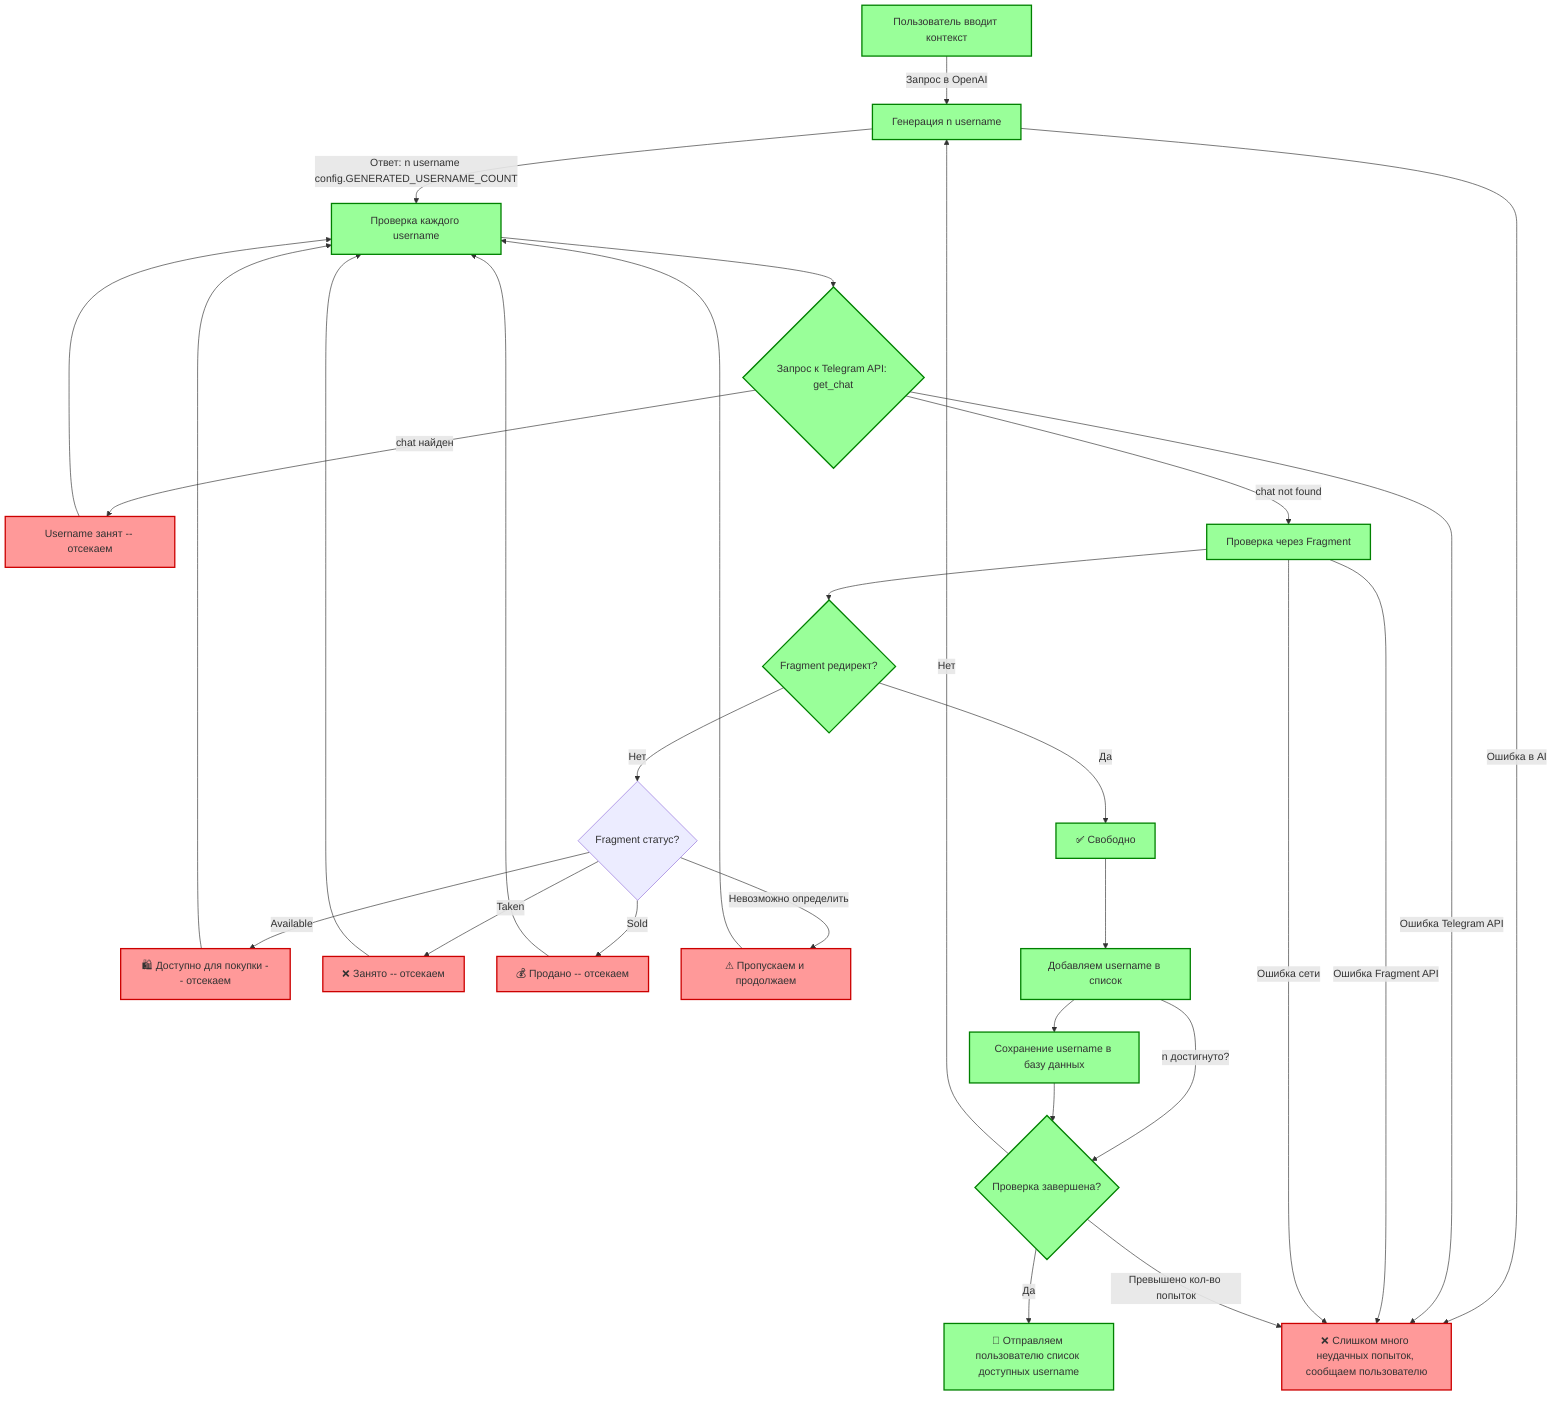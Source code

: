flowchart TD
  %% Определяем стили
  classDef success fill:#99ff99,stroke:#008000,stroke-width:2px;
  classDef failure fill:#ff9999,stroke:#cc0000,stroke-width:2px;

  %% Основной процесс генерации username
  A[Пользователь вводит контекст] -->|Запрос в OpenAI| B[Генерация n username]

  B -->|Ответ: n username config.GENERATED_USERNAME_COUNT| C[Проверка каждого username]

  C --> D{Запрос к Telegram API: get_chat}
  D -- "chat найден" --> E[Username занят -- отсекаем]:::failure --> C
  D -- "chat not found" --> F[Проверка через Fragment]

  F --> G{Fragment редирект?}
  G -- "Да" --> H[✅ Свободно]:::success
  G -- "Нет" --> I{Fragment статус?}

  %% Отсеиваем ненужные статусы
  I -- "Available" --> J[🛍 Доступно для покупки -- отсекаем]:::failure --> C
  I -- "Taken" --> K[❌ Занято -- отсекаем]:::failure --> C
  I -- "Sold" --> L[💰 Продано -- отсекаем]:::failure --> C
  I -- "Невозможно определить" --> M[⚠ Пропускаем и продолжаем]:::failure --> C

  H --> N[Добавляем username в список]:::success
  N -->|n достигнуто?| O{Проверка завершена?}

  O -- "Да" --> P[🎉 Отправляем пользователю список доступных username]:::success
  O -- "Нет" --> B:::success

  %% Сохранение в базу данных
  N --> Q[Сохранение username в базу данных]:::success
  Q --> O

  %% ❌ Ошибки, которые прерывают генерацию и отправляются пользователю
  B -->|Ошибка в AI| X[❌ Ошибка генерации, сообщаем пользователю]:::failure
  D -->|Ошибка Telegram API| X:::failure
  F -->|Ошибка Fragment API| X:::failure
  F -->|Ошибка сети| X:::failure
  O -- "Превышено кол-во попыток" --> X[❌ Слишком много неудачных попыток, сообщаем пользователю]:::failure

  %% Применяем стили
  class A,B,C,D,F,G,H,N,O,P,Q success;
  class E,J,K,L,M failure;